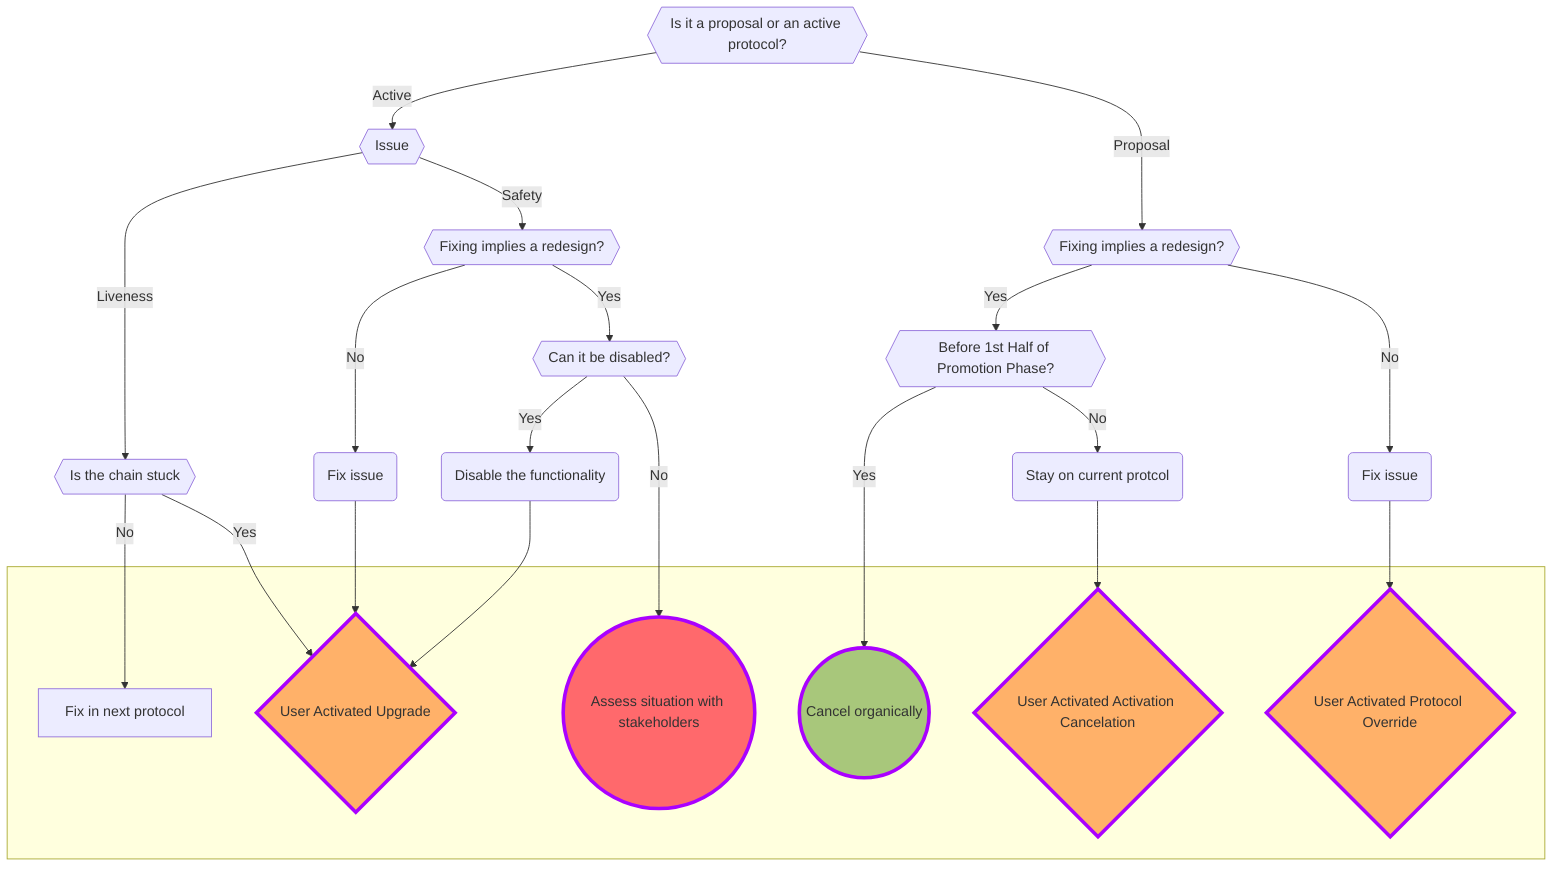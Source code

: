 %% mermaid code

flowchart TD
  pa{{"Is it a proposal or an active protocol?"}} -- Active --> live{{"Issue"}}
  live -- Liveness --> stuck{{Is the chain stuck}}
  live -- Safety --> ny{{"Fixing implies a redesign?"}}
  stuck -- No --> next[Fix in next protocol]
  stuck -- Yes --> uau
  ny -- No --> f(Fix issue)
  f --> uau{User Activated Upgrade}
  ny -- Yes --> ny2{{Can it be disabled?}}
  ny2 -- Yes --> d(Disable the functionality) --> uau
  ny2 -- No -->hell((Assess situation with stakeholders))
  pa -- Proposal --> red{{Fixing implies a redesign?}}
  red -- Yes --> phase{{Before 1st Half of Promotion Phase?}}
  phase -- No --> back2(Stay on current protcol)
  phase -- Yes --> can((Cancel organically))
  back2 --> uaac{User Activated Activation Cancelation}
  red -- No --> f2(Fix issue)
  f2 --> uapo{User Activated Protocol Override}

  %% Subgraph to align uau, uapo, uapob at the same level
  subgraph " "
     direction LR
     uau
     uaac
     uapo
     hell
     can
     next
  end
style uau stroke-width:4px,stroke-dasharray: 0,stroke:#AA00FF,fill:#FFB169
style uapo stroke-width:4px,stroke-dasharray: 0,stroke:#AA00FF,fill:#FFB169
style uaac stroke-width:4px,stroke-dasharray: 0,stroke:#AA00FF,fill:#FFB169
style hell stroke-width:4px,stroke-dasharray: 0,stroke:#AA00FF,fill:#FF696C
style can stroke-width:4px,stroke-dasharray: 0,stroke:#AA00FF,fill:#A8C77B